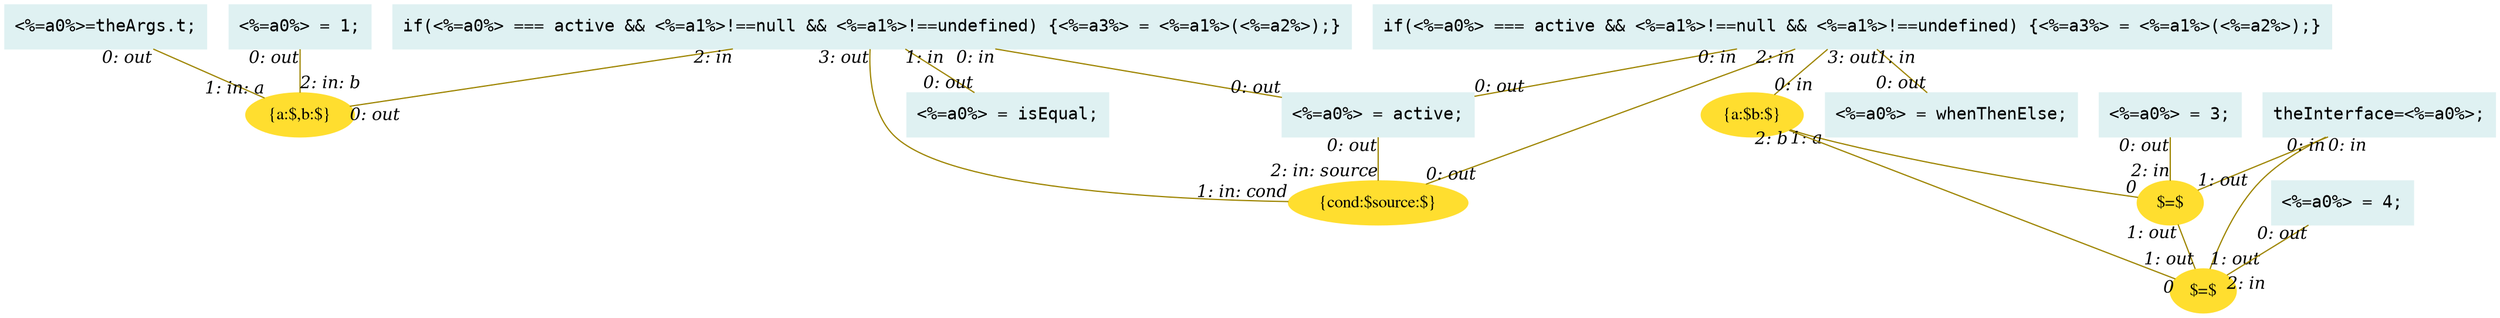 digraph g{node_5164 [shape="ellipse", style="filled", color="#ffde2f", fontname="Times", label="{a:$,b:$}" ]
node_5202 [shape="ellipse", style="filled", color="#ffde2f", fontname="Times", label="$=$" ]
node_5203 [shape="ellipse", style="filled", color="#ffde2f", fontname="Times", label="$=$" ]
node_5206 [shape="ellipse", style="filled", color="#ffde2f", fontname="Times", label="{cond:$source:$}" ]
node_5207 [shape="ellipse", style="filled", color="#ffde2f", fontname="Times", label="{a:$b:$}" ]
node_5256 [shape="box", style="filled", color="#dff1f2", fontname="Courier", label="<%=a0%>=theArgs.t;
" ]
node_5258 [shape="box", style="filled", color="#dff1f2", fontname="Courier", label="theInterface=<%=a0%>;
" ]
node_5281 [shape="box", style="filled", color="#dff1f2", fontname="Courier", label="<%=a0%> = active;
" ]
node_5289 [shape="box", style="filled", color="#dff1f2", fontname="Courier", label="<%=a0%> = isEqual;
" ]
node_5291 [shape="box", style="filled", color="#dff1f2", fontname="Courier", label="<%=a0%> = whenThenElse;
" ]
node_5293 [shape="box", style="filled", color="#dff1f2", fontname="Courier", label="<%=a0%> = 1;
" ]
node_5295 [shape="box", style="filled", color="#dff1f2", fontname="Courier", label="<%=a0%> = 3;
" ]
node_5297 [shape="box", style="filled", color="#dff1f2", fontname="Courier", label="<%=a0%> = 4;
" ]
node_5299 [shape="box", style="filled", color="#dff1f2", fontname="Courier", label="if(<%=a0%> === active && <%=a1%>!==null && <%=a1%>!==undefined) {<%=a3%> = <%=a1%>(<%=a2%>);}
" ]
node_5304 [shape="box", style="filled", color="#dff1f2", fontname="Courier", label="if(<%=a0%> === active && <%=a1%>!==null && <%=a1%>!==undefined) {<%=a3%> = <%=a1%>(<%=a2%>);}
" ]
node_5207 -> node_5202 [dir=none, arrowHead=none, fontname="Times-Italic", arrowsize=1, color="#9d8400", label="",  headlabel="0", taillabel="1: a" ]
node_5207 -> node_5203 [dir=none, arrowHead=none, fontname="Times-Italic", arrowsize=1, color="#9d8400", label="",  headlabel="0", taillabel="2: b" ]
node_5256 -> node_5164 [dir=none, arrowHead=none, fontname="Times-Italic", arrowsize=1, color="#9d8400", label="",  headlabel="1: in: a", taillabel="0: out" ]
node_5202 -> node_5203 [dir=none, arrowHead=none, fontname="Times-Italic", arrowsize=1, color="#9d8400", label="",  headlabel="1: out", taillabel="1: out" ]
node_5281 -> node_5206 [dir=none, arrowHead=none, fontname="Times-Italic", arrowsize=1, color="#9d8400", label="",  headlabel="2: in: source", taillabel="0: out" ]
node_5258 -> node_5202 [dir=none, arrowHead=none, fontname="Times-Italic", arrowsize=1, color="#9d8400", label="",  headlabel="1: out", taillabel="0: in" ]
node_5258 -> node_5203 [dir=none, arrowHead=none, fontname="Times-Italic", arrowsize=1, color="#9d8400", label="",  headlabel="1: out", taillabel="0: in" ]
node_5293 -> node_5164 [dir=none, arrowHead=none, fontname="Times-Italic", arrowsize=1, color="#9d8400", label="",  headlabel="2: in: b", taillabel="0: out" ]
node_5295 -> node_5202 [dir=none, arrowHead=none, fontname="Times-Italic", arrowsize=1, color="#9d8400", label="",  headlabel="2: in", taillabel="0: out" ]
node_5297 -> node_5203 [dir=none, arrowHead=none, fontname="Times-Italic", arrowsize=1, color="#9d8400", label="",  headlabel="2: in", taillabel="0: out" ]
node_5299 -> node_5281 [dir=none, arrowHead=none, fontname="Times-Italic", arrowsize=1, color="#9d8400", label="",  headlabel="0: out", taillabel="0: in" ]
node_5299 -> node_5289 [dir=none, arrowHead=none, fontname="Times-Italic", arrowsize=1, color="#9d8400", label="",  headlabel="0: out", taillabel="1: in" ]
node_5299 -> node_5164 [dir=none, arrowHead=none, fontname="Times-Italic", arrowsize=1, color="#9d8400", label="",  headlabel="0: out", taillabel="2: in" ]
node_5299 -> node_5206 [dir=none, arrowHead=none, fontname="Times-Italic", arrowsize=1, color="#9d8400", label="",  headlabel="1: in: cond", taillabel="3: out" ]
node_5304 -> node_5281 [dir=none, arrowHead=none, fontname="Times-Italic", arrowsize=1, color="#9d8400", label="",  headlabel="0: out", taillabel="0: in" ]
node_5304 -> node_5291 [dir=none, arrowHead=none, fontname="Times-Italic", arrowsize=1, color="#9d8400", label="",  headlabel="0: out", taillabel="1: in" ]
node_5304 -> node_5206 [dir=none, arrowHead=none, fontname="Times-Italic", arrowsize=1, color="#9d8400", label="",  headlabel="0: out", taillabel="2: in" ]
node_5304 -> node_5207 [dir=none, arrowHead=none, fontname="Times-Italic", arrowsize=1, color="#9d8400", label="",  headlabel="0: in", taillabel="3: out" ]
}